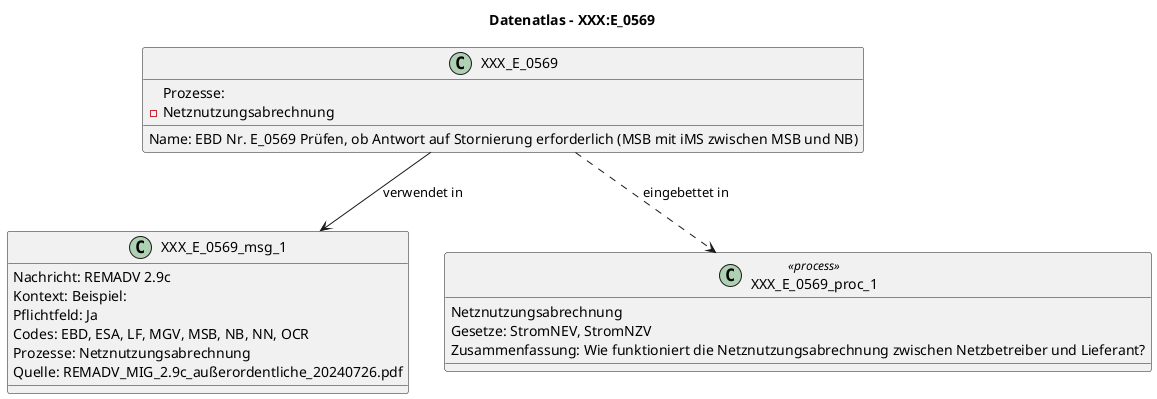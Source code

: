 @startuml
title Datenatlas – XXX:E_0569
class XXX_E_0569 {
  Name: EBD Nr. E_0569 Prüfen, ob Antwort auf Stornierung erforderlich (MSB mit iMS zwischen MSB und NB)
  Prozesse:
    - Netznutzungsabrechnung
}
class XXX_E_0569_msg_1 {
  Nachricht: REMADV 2.9c
  Kontext: Beispiel:
  Pflichtfeld: Ja
  Codes: EBD, ESA, LF, MGV, MSB, NB, NN, OCR
  Prozesse: Netznutzungsabrechnung
  Quelle: REMADV_MIG_2.9c_außerordentliche_20240726.pdf
}
XXX_E_0569 --> XXX_E_0569_msg_1 : verwendet in
class XXX_E_0569_proc_1 <<process>> {
  Netznutzungsabrechnung
  Gesetze: StromNEV, StromNZV
  Zusammenfassung: Wie funktioniert die Netznutzungsabrechnung zwischen Netzbetreiber und Lieferant?
}
XXX_E_0569 ..> XXX_E_0569_proc_1 : eingebettet in
@enduml